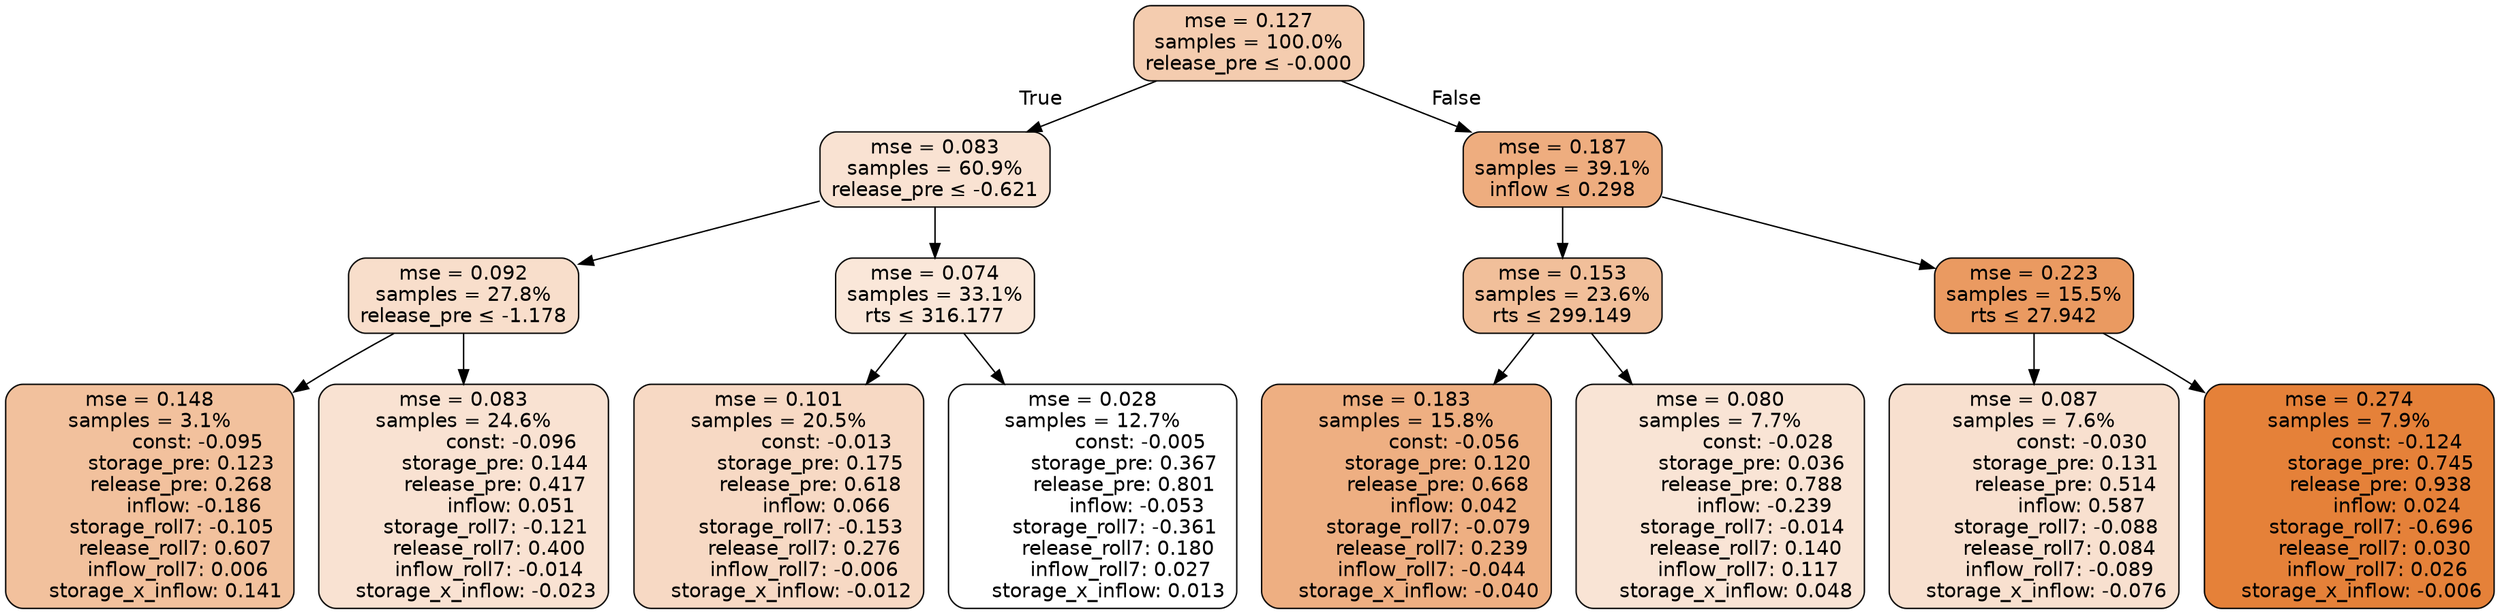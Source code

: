 digraph tree {
bgcolor="transparent"
node [shape=rectangle, style="filled, rounded", color="black", fontname=helvetica] ;
edge [fontname=helvetica] ;
	"0" [label="mse = 0.127
samples = 100.0%
release_pre &le; -0.000", fillcolor="#f4ccaf"]
	"1" [label="mse = 0.083
samples = 60.9%
release_pre &le; -0.621", fillcolor="#f9e2d2"]
	"2" [label="mse = 0.092
samples = 27.8%
release_pre &le; -1.178", fillcolor="#f8decb"]
	"3" [label="mse = 0.148
samples = 3.1%
               const: -0.095
          storage_pre: 0.123
          release_pre: 0.268
              inflow: -0.186
       storage_roll7: -0.105
        release_roll7: 0.607
         inflow_roll7: 0.006
     storage_x_inflow: 0.141", fillcolor="#f2c19d"]
	"4" [label="mse = 0.083
samples = 24.6%
               const: -0.096
          storage_pre: 0.144
          release_pre: 0.417
               inflow: 0.051
       storage_roll7: -0.121
        release_roll7: 0.400
        inflow_roll7: -0.014
    storage_x_inflow: -0.023", fillcolor="#f9e2d2"]
	"5" [label="mse = 0.074
samples = 33.1%
rts &le; 316.177", fillcolor="#fae7d9"]
	"6" [label="mse = 0.101
samples = 20.5%
               const: -0.013
          storage_pre: 0.175
          release_pre: 0.618
               inflow: 0.066
       storage_roll7: -0.153
        release_roll7: 0.276
        inflow_roll7: -0.006
    storage_x_inflow: -0.012", fillcolor="#f7d9c4"]
	"7" [label="mse = 0.028
samples = 12.7%
               const: -0.005
          storage_pre: 0.367
          release_pre: 0.801
              inflow: -0.053
       storage_roll7: -0.361
        release_roll7: 0.180
         inflow_roll7: 0.027
     storage_x_inflow: 0.013", fillcolor="#ffffff"]
	"8" [label="mse = 0.187
samples = 39.1%
inflow &le; 0.298", fillcolor="#eead7f"]
	"9" [label="mse = 0.153
samples = 23.6%
rts &le; 299.149", fillcolor="#f1bf9a"]
	"10" [label="mse = 0.183
samples = 15.8%
               const: -0.056
          storage_pre: 0.120
          release_pre: 0.668
               inflow: 0.042
       storage_roll7: -0.079
        release_roll7: 0.239
        inflow_roll7: -0.044
    storage_x_inflow: -0.040", fillcolor="#eeaf82"]
	"11" [label="mse = 0.080
samples = 7.7%
               const: -0.028
          storage_pre: 0.036
          release_pre: 0.788
              inflow: -0.239
       storage_roll7: -0.014
        release_roll7: 0.140
         inflow_roll7: 0.117
     storage_x_inflow: 0.048", fillcolor="#f9e4d5"]
	"12" [label="mse = 0.223
samples = 15.5%
rts &le; 27.942", fillcolor="#ea9a61"]
	"13" [label="mse = 0.087
samples = 7.6%
               const: -0.030
          storage_pre: 0.131
          release_pre: 0.514
               inflow: 0.587
       storage_roll7: -0.088
        release_roll7: 0.084
        inflow_roll7: -0.089
    storage_x_inflow: -0.076", fillcolor="#f8e0cf"]
	"14" [label="mse = 0.274
samples = 7.9%
               const: -0.124
          storage_pre: 0.745
          release_pre: 0.938
               inflow: 0.024
       storage_roll7: -0.696
        release_roll7: 0.030
         inflow_roll7: 0.026
    storage_x_inflow: -0.006", fillcolor="#e58139"]

	"0" -> "1" [labeldistance=2.5, labelangle=45, headlabel="True"]
	"1" -> "2"
	"2" -> "3"
	"2" -> "4"
	"1" -> "5"
	"5" -> "6"
	"5" -> "7"
	"0" -> "8" [labeldistance=2.5, labelangle=-45, headlabel="False"]
	"8" -> "9"
	"9" -> "10"
	"9" -> "11"
	"8" -> "12"
	"12" -> "13"
	"12" -> "14"
}